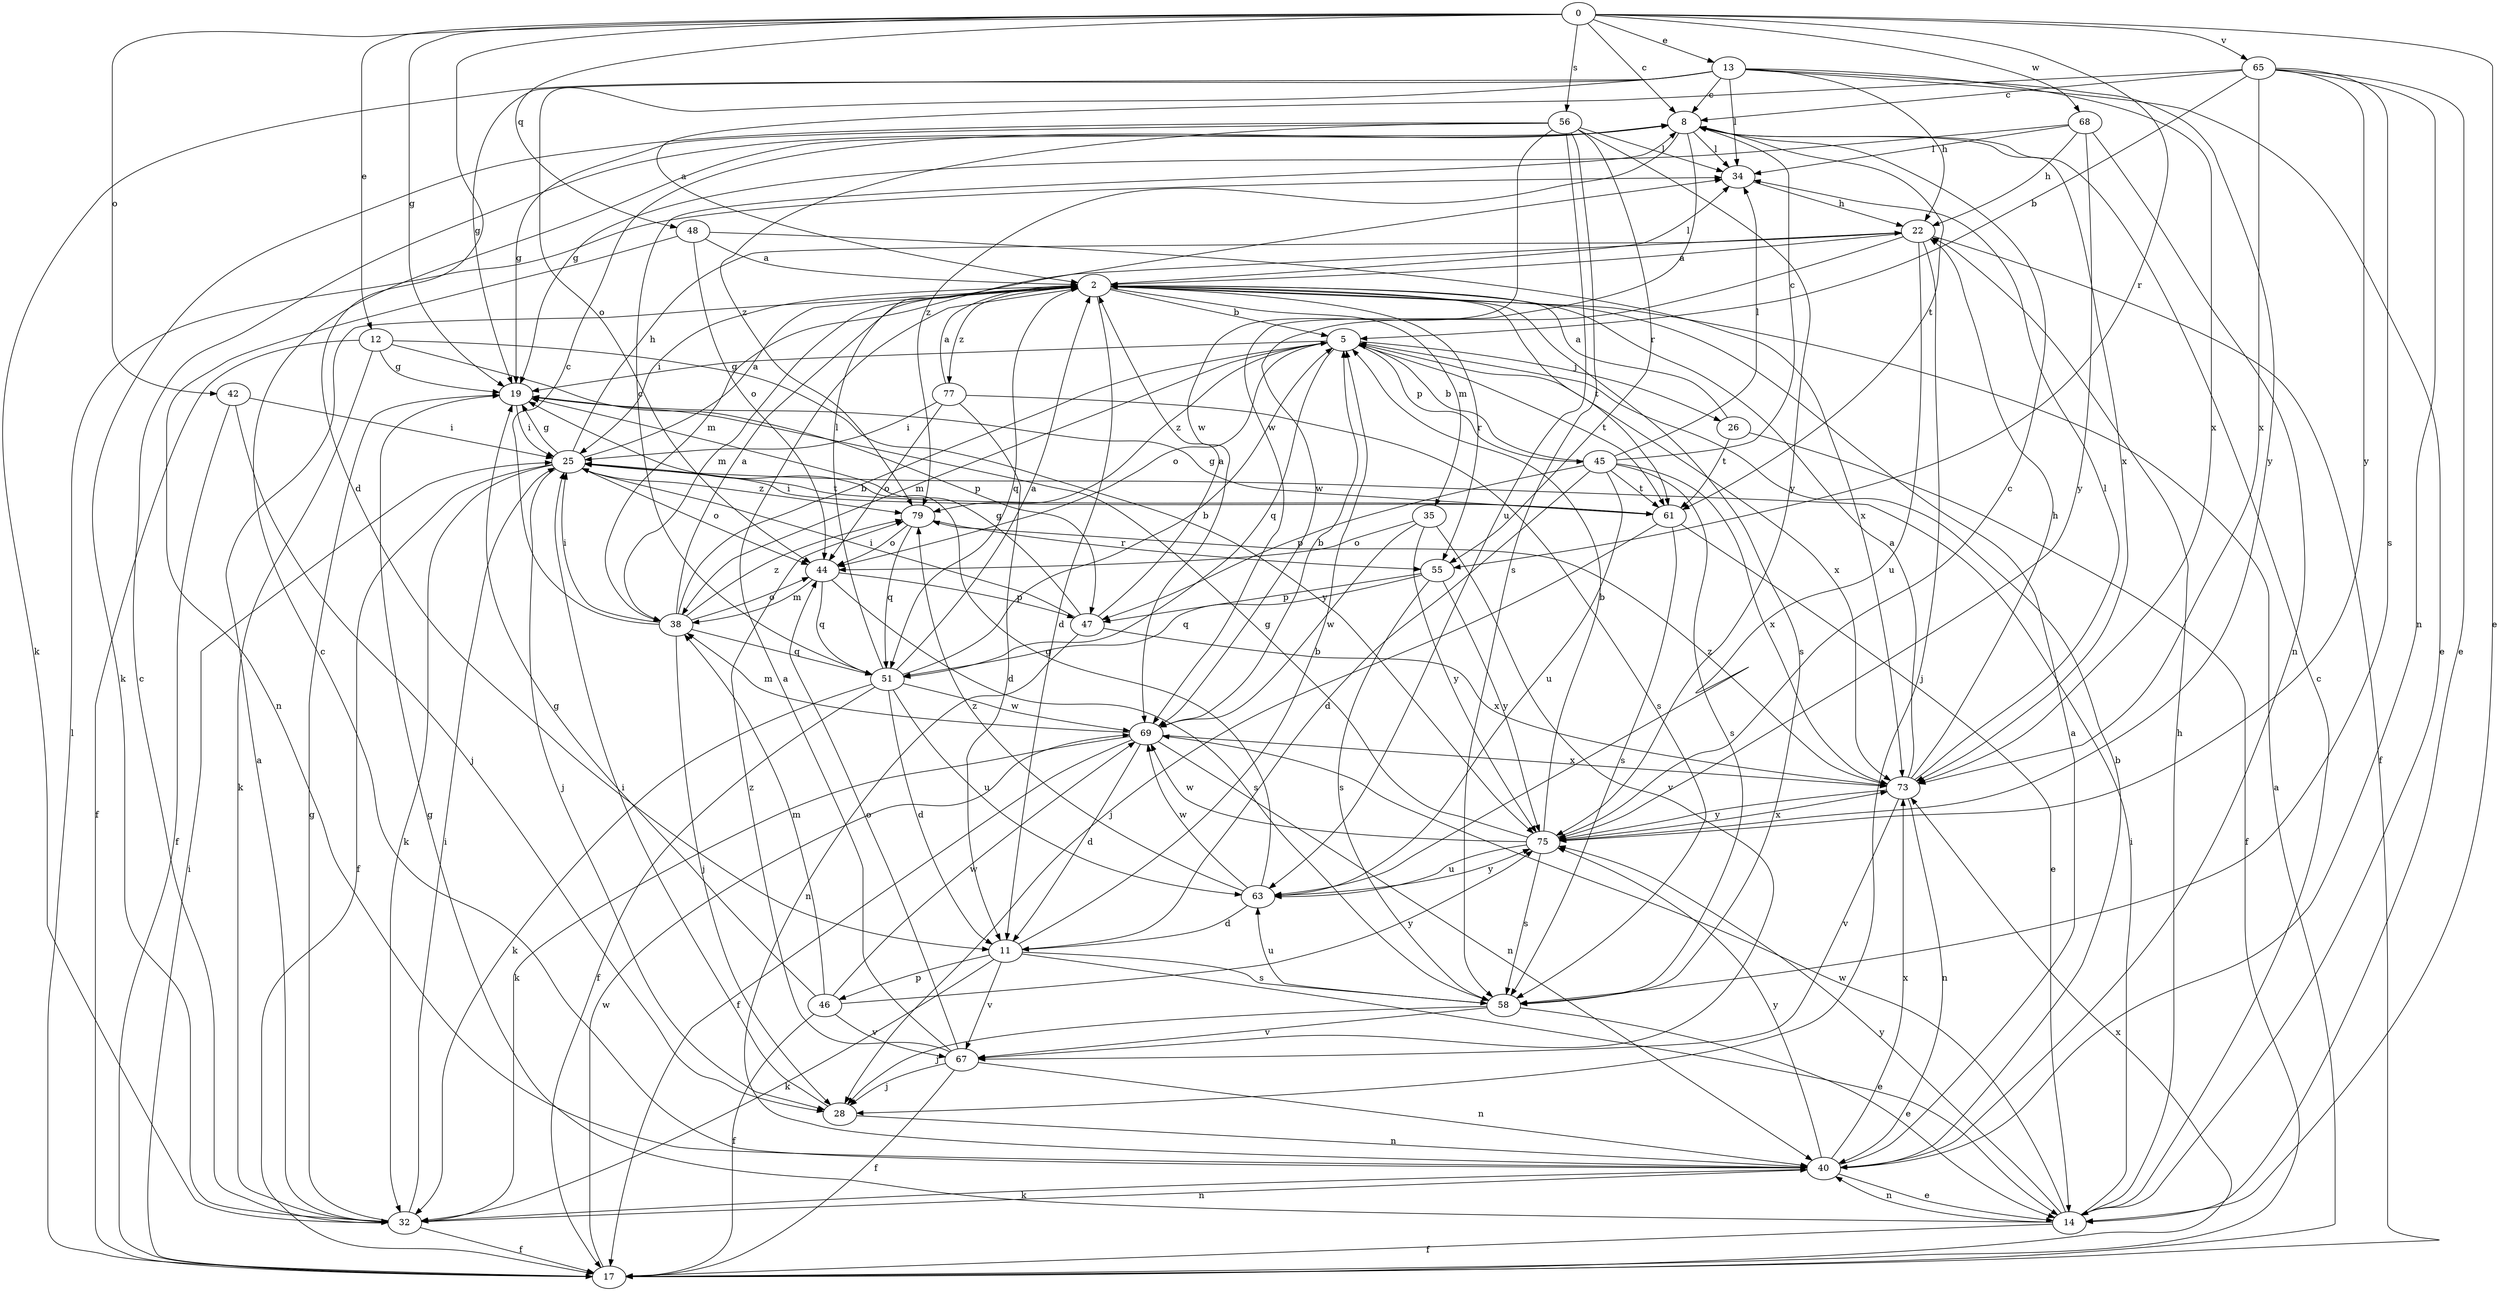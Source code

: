 strict digraph  {
0;
2;
5;
8;
11;
12;
13;
14;
17;
19;
22;
25;
26;
28;
32;
34;
35;
38;
40;
42;
44;
45;
46;
47;
48;
51;
55;
56;
58;
61;
63;
65;
67;
68;
69;
73;
75;
77;
79;
0 -> 8  [label=c];
0 -> 11  [label=d];
0 -> 12  [label=e];
0 -> 13  [label=e];
0 -> 14  [label=e];
0 -> 19  [label=g];
0 -> 42  [label=o];
0 -> 48  [label=q];
0 -> 55  [label=r];
0 -> 56  [label=s];
0 -> 65  [label=v];
0 -> 68  [label=w];
2 -> 5  [label=b];
2 -> 11  [label=d];
2 -> 25  [label=i];
2 -> 34  [label=l];
2 -> 35  [label=m];
2 -> 38  [label=m];
2 -> 51  [label=q];
2 -> 55  [label=r];
2 -> 58  [label=s];
2 -> 61  [label=t];
2 -> 77  [label=z];
5 -> 19  [label=g];
5 -> 26  [label=j];
5 -> 38  [label=m];
5 -> 44  [label=o];
5 -> 45  [label=p];
5 -> 51  [label=q];
5 -> 61  [label=t];
5 -> 73  [label=x];
5 -> 79  [label=z];
8 -> 34  [label=l];
8 -> 61  [label=t];
8 -> 69  [label=w];
8 -> 73  [label=x];
8 -> 79  [label=z];
11 -> 5  [label=b];
11 -> 14  [label=e];
11 -> 32  [label=k];
11 -> 46  [label=p];
11 -> 58  [label=s];
11 -> 67  [label=v];
12 -> 17  [label=f];
12 -> 19  [label=g];
12 -> 32  [label=k];
12 -> 47  [label=p];
12 -> 75  [label=y];
13 -> 8  [label=c];
13 -> 14  [label=e];
13 -> 19  [label=g];
13 -> 22  [label=h];
13 -> 32  [label=k];
13 -> 34  [label=l];
13 -> 44  [label=o];
13 -> 73  [label=x];
13 -> 75  [label=y];
14 -> 8  [label=c];
14 -> 17  [label=f];
14 -> 19  [label=g];
14 -> 22  [label=h];
14 -> 25  [label=i];
14 -> 40  [label=n];
14 -> 69  [label=w];
14 -> 75  [label=y];
17 -> 2  [label=a];
17 -> 25  [label=i];
17 -> 34  [label=l];
17 -> 69  [label=w];
17 -> 73  [label=x];
19 -> 25  [label=i];
22 -> 2  [label=a];
22 -> 17  [label=f];
22 -> 28  [label=j];
22 -> 38  [label=m];
22 -> 63  [label=u];
22 -> 69  [label=w];
25 -> 2  [label=a];
25 -> 17  [label=f];
25 -> 19  [label=g];
25 -> 22  [label=h];
25 -> 28  [label=j];
25 -> 32  [label=k];
25 -> 44  [label=o];
25 -> 61  [label=t];
25 -> 79  [label=z];
26 -> 2  [label=a];
26 -> 17  [label=f];
26 -> 61  [label=t];
28 -> 25  [label=i];
28 -> 40  [label=n];
32 -> 2  [label=a];
32 -> 8  [label=c];
32 -> 17  [label=f];
32 -> 19  [label=g];
32 -> 25  [label=i];
32 -> 40  [label=n];
34 -> 22  [label=h];
35 -> 44  [label=o];
35 -> 67  [label=v];
35 -> 69  [label=w];
35 -> 75  [label=y];
38 -> 2  [label=a];
38 -> 5  [label=b];
38 -> 8  [label=c];
38 -> 25  [label=i];
38 -> 28  [label=j];
38 -> 44  [label=o];
38 -> 51  [label=q];
38 -> 79  [label=z];
40 -> 2  [label=a];
40 -> 5  [label=b];
40 -> 8  [label=c];
40 -> 14  [label=e];
40 -> 32  [label=k];
40 -> 73  [label=x];
40 -> 75  [label=y];
42 -> 17  [label=f];
42 -> 25  [label=i];
42 -> 28  [label=j];
44 -> 38  [label=m];
44 -> 47  [label=p];
44 -> 51  [label=q];
44 -> 58  [label=s];
45 -> 5  [label=b];
45 -> 8  [label=c];
45 -> 11  [label=d];
45 -> 34  [label=l];
45 -> 47  [label=p];
45 -> 58  [label=s];
45 -> 61  [label=t];
45 -> 63  [label=u];
45 -> 73  [label=x];
46 -> 17  [label=f];
46 -> 19  [label=g];
46 -> 38  [label=m];
46 -> 67  [label=v];
46 -> 69  [label=w];
46 -> 75  [label=y];
47 -> 2  [label=a];
47 -> 19  [label=g];
47 -> 25  [label=i];
47 -> 40  [label=n];
47 -> 73  [label=x];
48 -> 2  [label=a];
48 -> 40  [label=n];
48 -> 44  [label=o];
48 -> 73  [label=x];
51 -> 2  [label=a];
51 -> 5  [label=b];
51 -> 8  [label=c];
51 -> 11  [label=d];
51 -> 17  [label=f];
51 -> 32  [label=k];
51 -> 34  [label=l];
51 -> 63  [label=u];
51 -> 69  [label=w];
55 -> 47  [label=p];
55 -> 51  [label=q];
55 -> 58  [label=s];
55 -> 75  [label=y];
56 -> 19  [label=g];
56 -> 32  [label=k];
56 -> 34  [label=l];
56 -> 55  [label=r];
56 -> 58  [label=s];
56 -> 63  [label=u];
56 -> 69  [label=w];
56 -> 75  [label=y];
56 -> 79  [label=z];
58 -> 14  [label=e];
58 -> 28  [label=j];
58 -> 63  [label=u];
58 -> 67  [label=v];
61 -> 14  [label=e];
61 -> 19  [label=g];
61 -> 25  [label=i];
61 -> 28  [label=j];
61 -> 58  [label=s];
63 -> 11  [label=d];
63 -> 19  [label=g];
63 -> 69  [label=w];
63 -> 75  [label=y];
63 -> 79  [label=z];
65 -> 2  [label=a];
65 -> 5  [label=b];
65 -> 8  [label=c];
65 -> 14  [label=e];
65 -> 40  [label=n];
65 -> 58  [label=s];
65 -> 73  [label=x];
65 -> 75  [label=y];
67 -> 2  [label=a];
67 -> 17  [label=f];
67 -> 28  [label=j];
67 -> 40  [label=n];
67 -> 44  [label=o];
67 -> 79  [label=z];
68 -> 19  [label=g];
68 -> 22  [label=h];
68 -> 34  [label=l];
68 -> 40  [label=n];
68 -> 75  [label=y];
69 -> 5  [label=b];
69 -> 11  [label=d];
69 -> 17  [label=f];
69 -> 32  [label=k];
69 -> 38  [label=m];
69 -> 40  [label=n];
69 -> 73  [label=x];
73 -> 2  [label=a];
73 -> 22  [label=h];
73 -> 34  [label=l];
73 -> 40  [label=n];
73 -> 67  [label=v];
73 -> 75  [label=y];
73 -> 79  [label=z];
75 -> 5  [label=b];
75 -> 8  [label=c];
75 -> 19  [label=g];
75 -> 58  [label=s];
75 -> 63  [label=u];
75 -> 69  [label=w];
75 -> 73  [label=x];
77 -> 2  [label=a];
77 -> 11  [label=d];
77 -> 25  [label=i];
77 -> 44  [label=o];
77 -> 58  [label=s];
79 -> 44  [label=o];
79 -> 51  [label=q];
79 -> 55  [label=r];
}
